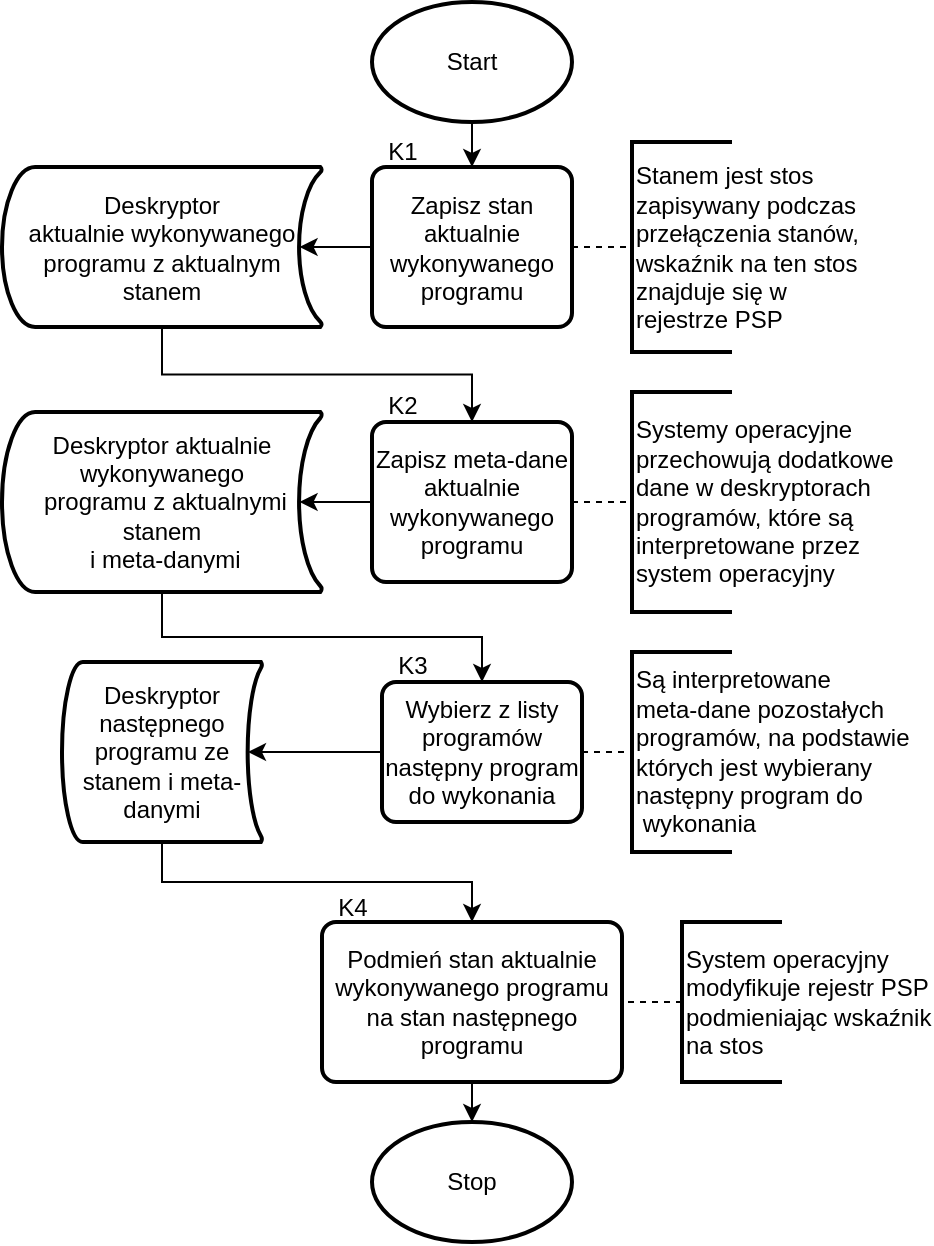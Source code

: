 <mxfile version="24.8.3">
  <diagram name="Page-1" id="i-1dUXjVv0L9_AhEkDwS">
    <mxGraphModel dx="683" dy="370" grid="1" gridSize="10" guides="1" tooltips="1" connect="1" arrows="1" fold="1" page="1" pageScale="1" pageWidth="850" pageHeight="1100" math="0" shadow="0">
      <root>
        <mxCell id="0" />
        <mxCell id="1" parent="0" />
        <mxCell id="0HA2B92WHa-r6N4GoKdJ-4" style="edgeStyle=orthogonalEdgeStyle;rounded=0;orthogonalLoop=1;jettySize=auto;html=1;exitX=0.5;exitY=1;exitDx=0;exitDy=0;exitPerimeter=0;entryX=0.5;entryY=0;entryDx=0;entryDy=0;curved=1;" edge="1" parent="1" source="0HA2B92WHa-r6N4GoKdJ-1" target="0HA2B92WHa-r6N4GoKdJ-3">
          <mxGeometry relative="1" as="geometry" />
        </mxCell>
        <mxCell id="0HA2B92WHa-r6N4GoKdJ-1" value="Start" style="strokeWidth=2;html=1;shape=mxgraph.flowchart.start_1;whiteSpace=wrap;fillColor=none;" vertex="1" parent="1">
          <mxGeometry x="335" y="30" width="100" height="60" as="geometry" />
        </mxCell>
        <mxCell id="0HA2B92WHa-r6N4GoKdJ-2" value="Stop" style="strokeWidth=2;html=1;shape=mxgraph.flowchart.start_1;whiteSpace=wrap;fillColor=none;" vertex="1" parent="1">
          <mxGeometry x="335" y="590" width="100" height="60" as="geometry" />
        </mxCell>
        <mxCell id="0HA2B92WHa-r6N4GoKdJ-3" value="&lt;div&gt;Zapisz stan&lt;/div&gt;&lt;div&gt;aktualnie wykonywanego&lt;/div&gt;&lt;div&gt;programu&lt;br&gt;&lt;/div&gt;" style="rounded=1;whiteSpace=wrap;html=1;absoluteArcSize=1;arcSize=14;strokeWidth=2;" vertex="1" parent="1">
          <mxGeometry x="335" y="112.5" width="100" height="80" as="geometry" />
        </mxCell>
        <mxCell id="0HA2B92WHa-r6N4GoKdJ-5" value="&lt;div&gt;Stanem jest stos&lt;/div&gt;&lt;div&gt;zapisywany podczas&lt;/div&gt;&lt;div&gt;przełączenia stanów,&lt;/div&gt;&lt;div&gt;wskaźnik na ten stos&lt;/div&gt;&lt;div&gt;znajduje się w&lt;/div&gt;&lt;div&gt;rejestrze PSP&lt;br&gt;&lt;/div&gt;" style="strokeWidth=2;html=1;shape=mxgraph.flowchart.annotation_1;align=left;pointerEvents=1;" vertex="1" parent="1">
          <mxGeometry x="465" y="100" width="50" height="105" as="geometry" />
        </mxCell>
        <mxCell id="0HA2B92WHa-r6N4GoKdJ-12" style="edgeStyle=orthogonalEdgeStyle;rounded=0;orthogonalLoop=1;jettySize=auto;html=1;exitX=0.5;exitY=1;exitDx=0;exitDy=0;exitPerimeter=0;entryX=0.5;entryY=0;entryDx=0;entryDy=0;" edge="1" parent="1" source="0HA2B92WHa-r6N4GoKdJ-7" target="0HA2B92WHa-r6N4GoKdJ-9">
          <mxGeometry relative="1" as="geometry" />
        </mxCell>
        <mxCell id="0HA2B92WHa-r6N4GoKdJ-7" value="&lt;div&gt;Deskryptor&lt;/div&gt;&lt;div&gt;aktualnie wykonywanego programu z aktualnym&lt;/div&gt;&lt;div&gt;stanem&lt;br&gt;&lt;/div&gt;" style="strokeWidth=2;html=1;shape=mxgraph.flowchart.stored_data;whiteSpace=wrap;fillColor=none;" vertex="1" parent="1">
          <mxGeometry x="150" y="112.5" width="160" height="80" as="geometry" />
        </mxCell>
        <mxCell id="0HA2B92WHa-r6N4GoKdJ-9" value="Zapisz meta-dane aktualnie wykonywanego programu" style="rounded=1;whiteSpace=wrap;html=1;absoluteArcSize=1;arcSize=14;strokeWidth=2;" vertex="1" parent="1">
          <mxGeometry x="335" y="240" width="100" height="80" as="geometry" />
        </mxCell>
        <mxCell id="0HA2B92WHa-r6N4GoKdJ-13" value="&lt;div&gt;Systemy operacyjne&lt;/div&gt;&lt;div&gt;przechowują dodatkowe&lt;/div&gt;&lt;div&gt;dane w deskryptorach&lt;/div&gt;&lt;div&gt;programów, które są&lt;/div&gt;&lt;div&gt;interpretowane przez&lt;/div&gt;&lt;div&gt;system operacyjny&lt;br&gt;&lt;/div&gt;" style="strokeWidth=2;html=1;shape=mxgraph.flowchart.annotation_1;align=left;pointerEvents=1;" vertex="1" parent="1">
          <mxGeometry x="465" y="225" width="50" height="110" as="geometry" />
        </mxCell>
        <mxCell id="0HA2B92WHa-r6N4GoKdJ-14" style="edgeStyle=orthogonalEdgeStyle;rounded=0;orthogonalLoop=1;jettySize=auto;html=1;exitX=1;exitY=0.5;exitDx=0;exitDy=0;entryX=0;entryY=0.5;entryDx=0;entryDy=0;entryPerimeter=0;endArrow=none;endFill=0;dashed=1;" edge="1" parent="1" source="0HA2B92WHa-r6N4GoKdJ-9" target="0HA2B92WHa-r6N4GoKdJ-13">
          <mxGeometry relative="1" as="geometry" />
        </mxCell>
        <mxCell id="0HA2B92WHa-r6N4GoKdJ-18" style="edgeStyle=orthogonalEdgeStyle;rounded=0;orthogonalLoop=1;jettySize=auto;html=1;exitX=0.5;exitY=1;exitDx=0;exitDy=0;exitPerimeter=0;entryX=0.5;entryY=0;entryDx=0;entryDy=0;" edge="1" parent="1" source="0HA2B92WHa-r6N4GoKdJ-15" target="0HA2B92WHa-r6N4GoKdJ-17">
          <mxGeometry relative="1" as="geometry" />
        </mxCell>
        <mxCell id="0HA2B92WHa-r6N4GoKdJ-15" value="&lt;div&gt;Deskryptor aktualnie wykonywanego&lt;/div&gt;&lt;div&gt;&amp;nbsp;programu z aktualnymi stanem&lt;br&gt;&lt;/div&gt;&amp;nbsp;i meta-danymi" style="strokeWidth=2;html=1;shape=mxgraph.flowchart.stored_data;whiteSpace=wrap;fillColor=none;" vertex="1" parent="1">
          <mxGeometry x="150" y="235" width="160" height="90" as="geometry" />
        </mxCell>
        <mxCell id="0HA2B92WHa-r6N4GoKdJ-17" value="Wybierz z listy programów następny program do wykonania" style="rounded=1;whiteSpace=wrap;html=1;absoluteArcSize=1;arcSize=14;strokeWidth=2;" vertex="1" parent="1">
          <mxGeometry x="340" y="370" width="100" height="70" as="geometry" />
        </mxCell>
        <mxCell id="0HA2B92WHa-r6N4GoKdJ-26" style="edgeStyle=orthogonalEdgeStyle;rounded=0;orthogonalLoop=1;jettySize=auto;html=1;exitX=0.5;exitY=1;exitDx=0;exitDy=0;exitPerimeter=0;entryX=0.5;entryY=0;entryDx=0;entryDy=0;" edge="1" parent="1" source="0HA2B92WHa-r6N4GoKdJ-19" target="0HA2B92WHa-r6N4GoKdJ-25">
          <mxGeometry relative="1" as="geometry" />
        </mxCell>
        <mxCell id="0HA2B92WHa-r6N4GoKdJ-19" value="&lt;div&gt;Deskryptor następnego programu ze stanem i meta-danymi&lt;br&gt;&lt;/div&gt;" style="strokeWidth=2;html=1;shape=mxgraph.flowchart.stored_data;whiteSpace=wrap;fillColor=none;" vertex="1" parent="1">
          <mxGeometry x="180" y="360" width="100" height="90" as="geometry" />
        </mxCell>
        <mxCell id="0HA2B92WHa-r6N4GoKdJ-21" value="&lt;div&gt;Są interpretowane&lt;/div&gt;&lt;div&gt;meta-dane pozostałych&lt;/div&gt;&lt;div&gt;programów, na podstawie&lt;/div&gt;&lt;div&gt;których jest wybierany&lt;/div&gt;&lt;div&gt;następny program do&lt;/div&gt;&lt;div&gt;&amp;nbsp;wykonania&lt;br&gt;&lt;/div&gt;" style="strokeWidth=2;html=1;shape=mxgraph.flowchart.annotation_1;align=left;pointerEvents=1;" vertex="1" parent="1">
          <mxGeometry x="465" y="355" width="50" height="100" as="geometry" />
        </mxCell>
        <mxCell id="0HA2B92WHa-r6N4GoKdJ-23" style="edgeStyle=orthogonalEdgeStyle;rounded=0;orthogonalLoop=1;jettySize=auto;html=1;exitX=1;exitY=0.5;exitDx=0;exitDy=0;entryX=0;entryY=0.5;entryDx=0;entryDy=0;entryPerimeter=0;endArrow=none;endFill=0;dashed=1;" edge="1" parent="1" source="0HA2B92WHa-r6N4GoKdJ-17" target="0HA2B92WHa-r6N4GoKdJ-21">
          <mxGeometry relative="1" as="geometry" />
        </mxCell>
        <mxCell id="0HA2B92WHa-r6N4GoKdJ-25" value="Podmień stan aktualnie wykonywanego programu na stan następnego programu" style="rounded=1;whiteSpace=wrap;html=1;absoluteArcSize=1;arcSize=14;strokeWidth=2;" vertex="1" parent="1">
          <mxGeometry x="310" y="490" width="150" height="80" as="geometry" />
        </mxCell>
        <mxCell id="0HA2B92WHa-r6N4GoKdJ-35" style="edgeStyle=orthogonalEdgeStyle;rounded=0;orthogonalLoop=1;jettySize=auto;html=1;exitX=0;exitY=0.5;exitDx=0;exitDy=0;exitPerimeter=0;entryX=1;entryY=0.5;entryDx=0;entryDy=0;endArrow=none;endFill=0;dashed=1;" edge="1" parent="1" source="0HA2B92WHa-r6N4GoKdJ-27" target="0HA2B92WHa-r6N4GoKdJ-25">
          <mxGeometry relative="1" as="geometry" />
        </mxCell>
        <mxCell id="0HA2B92WHa-r6N4GoKdJ-27" value="&lt;div&gt;System operacyjny&lt;/div&gt;&lt;div&gt;modyfikuje rejestr PSP&lt;/div&gt;&lt;div&gt;podmieniając wskaźnik&lt;/div&gt;&lt;div&gt;na stos&lt;br&gt;&lt;/div&gt;" style="strokeWidth=2;html=1;shape=mxgraph.flowchart.annotation_1;align=left;pointerEvents=1;" vertex="1" parent="1">
          <mxGeometry x="490" y="490" width="50" height="80" as="geometry" />
        </mxCell>
        <mxCell id="0HA2B92WHa-r6N4GoKdJ-30" style="edgeStyle=orthogonalEdgeStyle;rounded=0;orthogonalLoop=1;jettySize=auto;html=1;exitX=0.5;exitY=1;exitDx=0;exitDy=0;entryX=0.5;entryY=0;entryDx=0;entryDy=0;entryPerimeter=0;" edge="1" parent="1" source="0HA2B92WHa-r6N4GoKdJ-25" target="0HA2B92WHa-r6N4GoKdJ-2">
          <mxGeometry relative="1" as="geometry" />
        </mxCell>
        <mxCell id="0HA2B92WHa-r6N4GoKdJ-31" style="edgeStyle=orthogonalEdgeStyle;rounded=0;orthogonalLoop=1;jettySize=auto;html=1;exitX=0;exitY=0.5;exitDx=0;exitDy=0;entryX=0.93;entryY=0.5;entryDx=0;entryDy=0;entryPerimeter=0;" edge="1" parent="1" source="0HA2B92WHa-r6N4GoKdJ-3" target="0HA2B92WHa-r6N4GoKdJ-7">
          <mxGeometry relative="1" as="geometry" />
        </mxCell>
        <mxCell id="0HA2B92WHa-r6N4GoKdJ-32" style="edgeStyle=orthogonalEdgeStyle;rounded=0;orthogonalLoop=1;jettySize=auto;html=1;exitX=0;exitY=0.5;exitDx=0;exitDy=0;entryX=0.93;entryY=0.5;entryDx=0;entryDy=0;entryPerimeter=0;" edge="1" parent="1" source="0HA2B92WHa-r6N4GoKdJ-9" target="0HA2B92WHa-r6N4GoKdJ-15">
          <mxGeometry relative="1" as="geometry" />
        </mxCell>
        <mxCell id="0HA2B92WHa-r6N4GoKdJ-33" style="edgeStyle=orthogonalEdgeStyle;rounded=0;orthogonalLoop=1;jettySize=auto;html=1;exitX=1;exitY=0.5;exitDx=0;exitDy=0;entryX=0;entryY=0.5;entryDx=0;entryDy=0;entryPerimeter=0;endArrow=none;endFill=0;dashed=1;" edge="1" parent="1" source="0HA2B92WHa-r6N4GoKdJ-3" target="0HA2B92WHa-r6N4GoKdJ-5">
          <mxGeometry relative="1" as="geometry" />
        </mxCell>
        <mxCell id="0HA2B92WHa-r6N4GoKdJ-34" style="edgeStyle=orthogonalEdgeStyle;rounded=0;orthogonalLoop=1;jettySize=auto;html=1;exitX=0;exitY=0.5;exitDx=0;exitDy=0;entryX=0.93;entryY=0.5;entryDx=0;entryDy=0;entryPerimeter=0;" edge="1" parent="1" source="0HA2B92WHa-r6N4GoKdJ-17" target="0HA2B92WHa-r6N4GoKdJ-19">
          <mxGeometry relative="1" as="geometry" />
        </mxCell>
        <mxCell id="0HA2B92WHa-r6N4GoKdJ-36" value="K1" style="text;html=1;align=center;verticalAlign=middle;resizable=0;points=[];autosize=1;strokeColor=none;fillColor=none;" vertex="1" parent="1">
          <mxGeometry x="330" y="90" width="40" height="30" as="geometry" />
        </mxCell>
        <mxCell id="0HA2B92WHa-r6N4GoKdJ-37" value="K2" style="text;html=1;align=center;verticalAlign=middle;resizable=0;points=[];autosize=1;strokeColor=none;fillColor=none;" vertex="1" parent="1">
          <mxGeometry x="330" y="217" width="40" height="30" as="geometry" />
        </mxCell>
        <mxCell id="0HA2B92WHa-r6N4GoKdJ-38" value="K3" style="text;html=1;align=center;verticalAlign=middle;resizable=0;points=[];autosize=1;strokeColor=none;fillColor=none;" vertex="1" parent="1">
          <mxGeometry x="335" y="347" width="40" height="30" as="geometry" />
        </mxCell>
        <mxCell id="0HA2B92WHa-r6N4GoKdJ-39" value="K4" style="text;html=1;align=center;verticalAlign=middle;resizable=0;points=[];autosize=1;strokeColor=none;fillColor=none;" vertex="1" parent="1">
          <mxGeometry x="305" y="468" width="40" height="30" as="geometry" />
        </mxCell>
      </root>
    </mxGraphModel>
  </diagram>
</mxfile>

